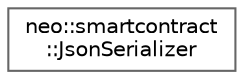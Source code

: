 digraph "Graphical Class Hierarchy"
{
 // LATEX_PDF_SIZE
  bgcolor="transparent";
  edge [fontname=Helvetica,fontsize=10,labelfontname=Helvetica,labelfontsize=10];
  node [fontname=Helvetica,fontsize=10,shape=box,height=0.2,width=0.4];
  rankdir="LR";
  Node0 [id="Node000000",label="neo::smartcontract\l::JsonSerializer",height=0.2,width=0.4,color="grey40", fillcolor="white", style="filled",URL="$classneo_1_1smartcontract_1_1_json_serializer.html",tooltip="A JSON serializer for StackItem objects. This class provides functionality to serialize and deseriali..."];
}
